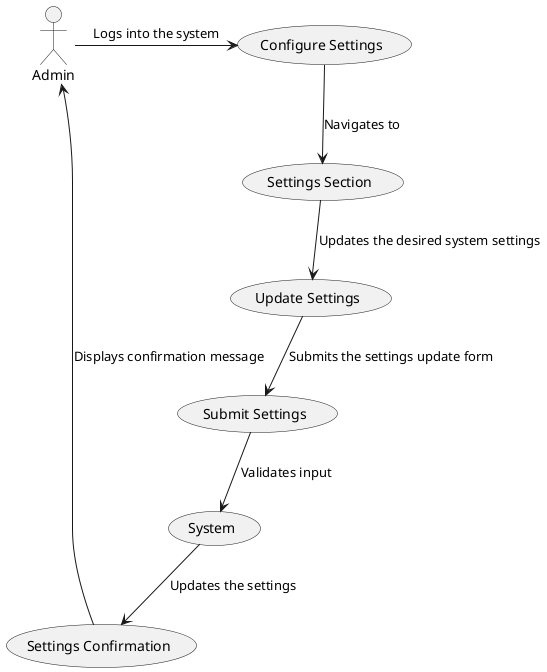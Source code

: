 @startuml
actor Admin as A

A -> (Configure Settings) : Logs into the system
(Configure Settings) --> (Settings Section) : Navigates to
(Settings Section) --> (Update Settings) : Updates the desired system settings
(Update Settings) --> (Submit Settings) : Submits the settings update form
(Submit Settings) --> (System) : Validates input
(System) --> (Settings Confirmation) : Updates the settings
(Settings Confirmation) --> A : Displays confirmation message

@enduml